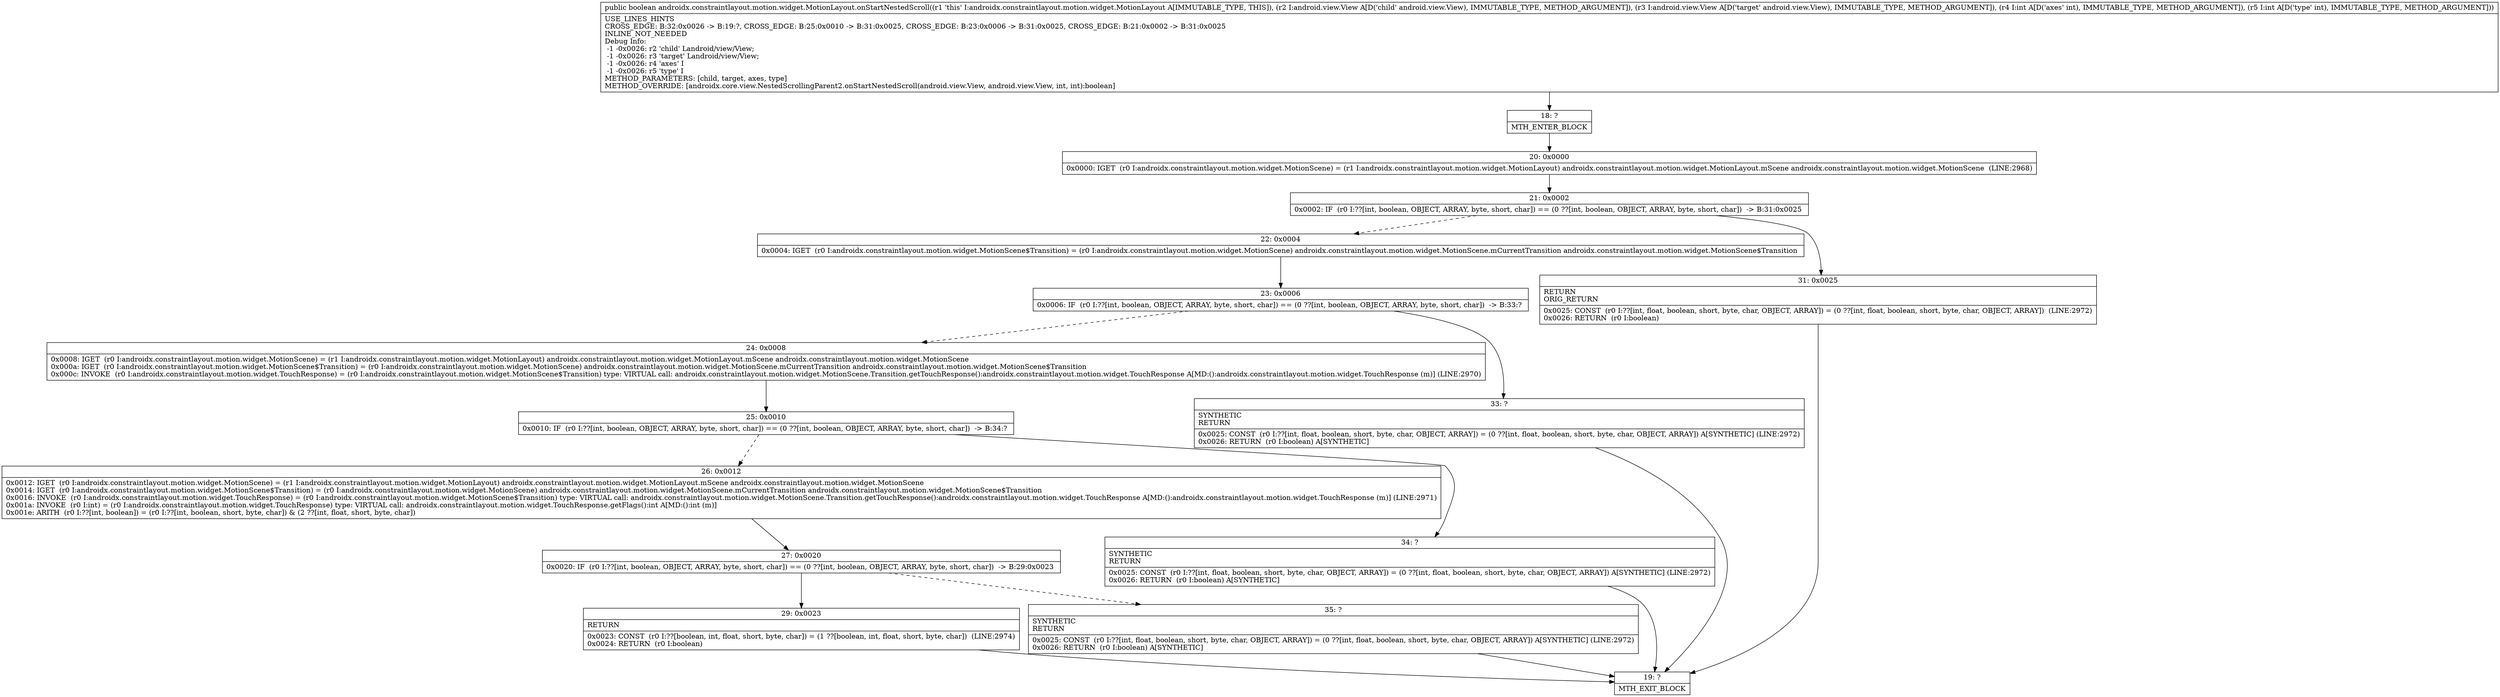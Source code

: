 digraph "CFG forandroidx.constraintlayout.motion.widget.MotionLayout.onStartNestedScroll(Landroid\/view\/View;Landroid\/view\/View;II)Z" {
Node_18 [shape=record,label="{18\:\ ?|MTH_ENTER_BLOCK\l}"];
Node_20 [shape=record,label="{20\:\ 0x0000|0x0000: IGET  (r0 I:androidx.constraintlayout.motion.widget.MotionScene) = (r1 I:androidx.constraintlayout.motion.widget.MotionLayout) androidx.constraintlayout.motion.widget.MotionLayout.mScene androidx.constraintlayout.motion.widget.MotionScene  (LINE:2968)\l}"];
Node_21 [shape=record,label="{21\:\ 0x0002|0x0002: IF  (r0 I:??[int, boolean, OBJECT, ARRAY, byte, short, char]) == (0 ??[int, boolean, OBJECT, ARRAY, byte, short, char])  \-\> B:31:0x0025 \l}"];
Node_22 [shape=record,label="{22\:\ 0x0004|0x0004: IGET  (r0 I:androidx.constraintlayout.motion.widget.MotionScene$Transition) = (r0 I:androidx.constraintlayout.motion.widget.MotionScene) androidx.constraintlayout.motion.widget.MotionScene.mCurrentTransition androidx.constraintlayout.motion.widget.MotionScene$Transition \l}"];
Node_23 [shape=record,label="{23\:\ 0x0006|0x0006: IF  (r0 I:??[int, boolean, OBJECT, ARRAY, byte, short, char]) == (0 ??[int, boolean, OBJECT, ARRAY, byte, short, char])  \-\> B:33:? \l}"];
Node_24 [shape=record,label="{24\:\ 0x0008|0x0008: IGET  (r0 I:androidx.constraintlayout.motion.widget.MotionScene) = (r1 I:androidx.constraintlayout.motion.widget.MotionLayout) androidx.constraintlayout.motion.widget.MotionLayout.mScene androidx.constraintlayout.motion.widget.MotionScene \l0x000a: IGET  (r0 I:androidx.constraintlayout.motion.widget.MotionScene$Transition) = (r0 I:androidx.constraintlayout.motion.widget.MotionScene) androidx.constraintlayout.motion.widget.MotionScene.mCurrentTransition androidx.constraintlayout.motion.widget.MotionScene$Transition \l0x000c: INVOKE  (r0 I:androidx.constraintlayout.motion.widget.TouchResponse) = (r0 I:androidx.constraintlayout.motion.widget.MotionScene$Transition) type: VIRTUAL call: androidx.constraintlayout.motion.widget.MotionScene.Transition.getTouchResponse():androidx.constraintlayout.motion.widget.TouchResponse A[MD:():androidx.constraintlayout.motion.widget.TouchResponse (m)] (LINE:2970)\l}"];
Node_25 [shape=record,label="{25\:\ 0x0010|0x0010: IF  (r0 I:??[int, boolean, OBJECT, ARRAY, byte, short, char]) == (0 ??[int, boolean, OBJECT, ARRAY, byte, short, char])  \-\> B:34:? \l}"];
Node_26 [shape=record,label="{26\:\ 0x0012|0x0012: IGET  (r0 I:androidx.constraintlayout.motion.widget.MotionScene) = (r1 I:androidx.constraintlayout.motion.widget.MotionLayout) androidx.constraintlayout.motion.widget.MotionLayout.mScene androidx.constraintlayout.motion.widget.MotionScene \l0x0014: IGET  (r0 I:androidx.constraintlayout.motion.widget.MotionScene$Transition) = (r0 I:androidx.constraintlayout.motion.widget.MotionScene) androidx.constraintlayout.motion.widget.MotionScene.mCurrentTransition androidx.constraintlayout.motion.widget.MotionScene$Transition \l0x0016: INVOKE  (r0 I:androidx.constraintlayout.motion.widget.TouchResponse) = (r0 I:androidx.constraintlayout.motion.widget.MotionScene$Transition) type: VIRTUAL call: androidx.constraintlayout.motion.widget.MotionScene.Transition.getTouchResponse():androidx.constraintlayout.motion.widget.TouchResponse A[MD:():androidx.constraintlayout.motion.widget.TouchResponse (m)] (LINE:2971)\l0x001a: INVOKE  (r0 I:int) = (r0 I:androidx.constraintlayout.motion.widget.TouchResponse) type: VIRTUAL call: androidx.constraintlayout.motion.widget.TouchResponse.getFlags():int A[MD:():int (m)]\l0x001e: ARITH  (r0 I:??[int, boolean]) = (r0 I:??[int, boolean, short, byte, char]) & (2 ??[int, float, short, byte, char]) \l}"];
Node_27 [shape=record,label="{27\:\ 0x0020|0x0020: IF  (r0 I:??[int, boolean, OBJECT, ARRAY, byte, short, char]) == (0 ??[int, boolean, OBJECT, ARRAY, byte, short, char])  \-\> B:29:0x0023 \l}"];
Node_29 [shape=record,label="{29\:\ 0x0023|RETURN\l|0x0023: CONST  (r0 I:??[boolean, int, float, short, byte, char]) = (1 ??[boolean, int, float, short, byte, char])  (LINE:2974)\l0x0024: RETURN  (r0 I:boolean) \l}"];
Node_19 [shape=record,label="{19\:\ ?|MTH_EXIT_BLOCK\l}"];
Node_35 [shape=record,label="{35\:\ ?|SYNTHETIC\lRETURN\l|0x0025: CONST  (r0 I:??[int, float, boolean, short, byte, char, OBJECT, ARRAY]) = (0 ??[int, float, boolean, short, byte, char, OBJECT, ARRAY]) A[SYNTHETIC] (LINE:2972)\l0x0026: RETURN  (r0 I:boolean) A[SYNTHETIC]\l}"];
Node_34 [shape=record,label="{34\:\ ?|SYNTHETIC\lRETURN\l|0x0025: CONST  (r0 I:??[int, float, boolean, short, byte, char, OBJECT, ARRAY]) = (0 ??[int, float, boolean, short, byte, char, OBJECT, ARRAY]) A[SYNTHETIC] (LINE:2972)\l0x0026: RETURN  (r0 I:boolean) A[SYNTHETIC]\l}"];
Node_33 [shape=record,label="{33\:\ ?|SYNTHETIC\lRETURN\l|0x0025: CONST  (r0 I:??[int, float, boolean, short, byte, char, OBJECT, ARRAY]) = (0 ??[int, float, boolean, short, byte, char, OBJECT, ARRAY]) A[SYNTHETIC] (LINE:2972)\l0x0026: RETURN  (r0 I:boolean) A[SYNTHETIC]\l}"];
Node_31 [shape=record,label="{31\:\ 0x0025|RETURN\lORIG_RETURN\l|0x0025: CONST  (r0 I:??[int, float, boolean, short, byte, char, OBJECT, ARRAY]) = (0 ??[int, float, boolean, short, byte, char, OBJECT, ARRAY])  (LINE:2972)\l0x0026: RETURN  (r0 I:boolean) \l}"];
MethodNode[shape=record,label="{public boolean androidx.constraintlayout.motion.widget.MotionLayout.onStartNestedScroll((r1 'this' I:androidx.constraintlayout.motion.widget.MotionLayout A[IMMUTABLE_TYPE, THIS]), (r2 I:android.view.View A[D('child' android.view.View), IMMUTABLE_TYPE, METHOD_ARGUMENT]), (r3 I:android.view.View A[D('target' android.view.View), IMMUTABLE_TYPE, METHOD_ARGUMENT]), (r4 I:int A[D('axes' int), IMMUTABLE_TYPE, METHOD_ARGUMENT]), (r5 I:int A[D('type' int), IMMUTABLE_TYPE, METHOD_ARGUMENT]))  | USE_LINES_HINTS\lCROSS_EDGE: B:32:0x0026 \-\> B:19:?, CROSS_EDGE: B:25:0x0010 \-\> B:31:0x0025, CROSS_EDGE: B:23:0x0006 \-\> B:31:0x0025, CROSS_EDGE: B:21:0x0002 \-\> B:31:0x0025\lINLINE_NOT_NEEDED\lDebug Info:\l  \-1 \-0x0026: r2 'child' Landroid\/view\/View;\l  \-1 \-0x0026: r3 'target' Landroid\/view\/View;\l  \-1 \-0x0026: r4 'axes' I\l  \-1 \-0x0026: r5 'type' I\lMETHOD_PARAMETERS: [child, target, axes, type]\lMETHOD_OVERRIDE: [androidx.core.view.NestedScrollingParent2.onStartNestedScroll(android.view.View, android.view.View, int, int):boolean]\l}"];
MethodNode -> Node_18;Node_18 -> Node_20;
Node_20 -> Node_21;
Node_21 -> Node_22[style=dashed];
Node_21 -> Node_31;
Node_22 -> Node_23;
Node_23 -> Node_24[style=dashed];
Node_23 -> Node_33;
Node_24 -> Node_25;
Node_25 -> Node_26[style=dashed];
Node_25 -> Node_34;
Node_26 -> Node_27;
Node_27 -> Node_29;
Node_27 -> Node_35[style=dashed];
Node_29 -> Node_19;
Node_35 -> Node_19;
Node_34 -> Node_19;
Node_33 -> Node_19;
Node_31 -> Node_19;
}

